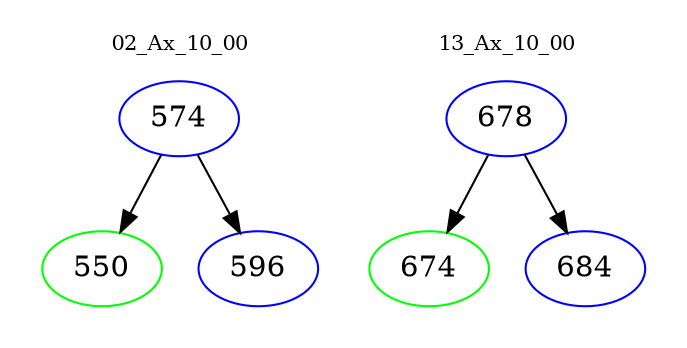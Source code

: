 digraph{
subgraph cluster_0 {
color = white
label = "02_Ax_10_00";
fontsize=10;
T0_574 [label="574", color="blue"]
T0_574 -> T0_550 [color="black"]
T0_550 [label="550", color="green"]
T0_574 -> T0_596 [color="black"]
T0_596 [label="596", color="blue"]
}
subgraph cluster_1 {
color = white
label = "13_Ax_10_00";
fontsize=10;
T1_678 [label="678", color="blue"]
T1_678 -> T1_674 [color="black"]
T1_674 [label="674", color="green"]
T1_678 -> T1_684 [color="black"]
T1_684 [label="684", color="blue"]
}
}
